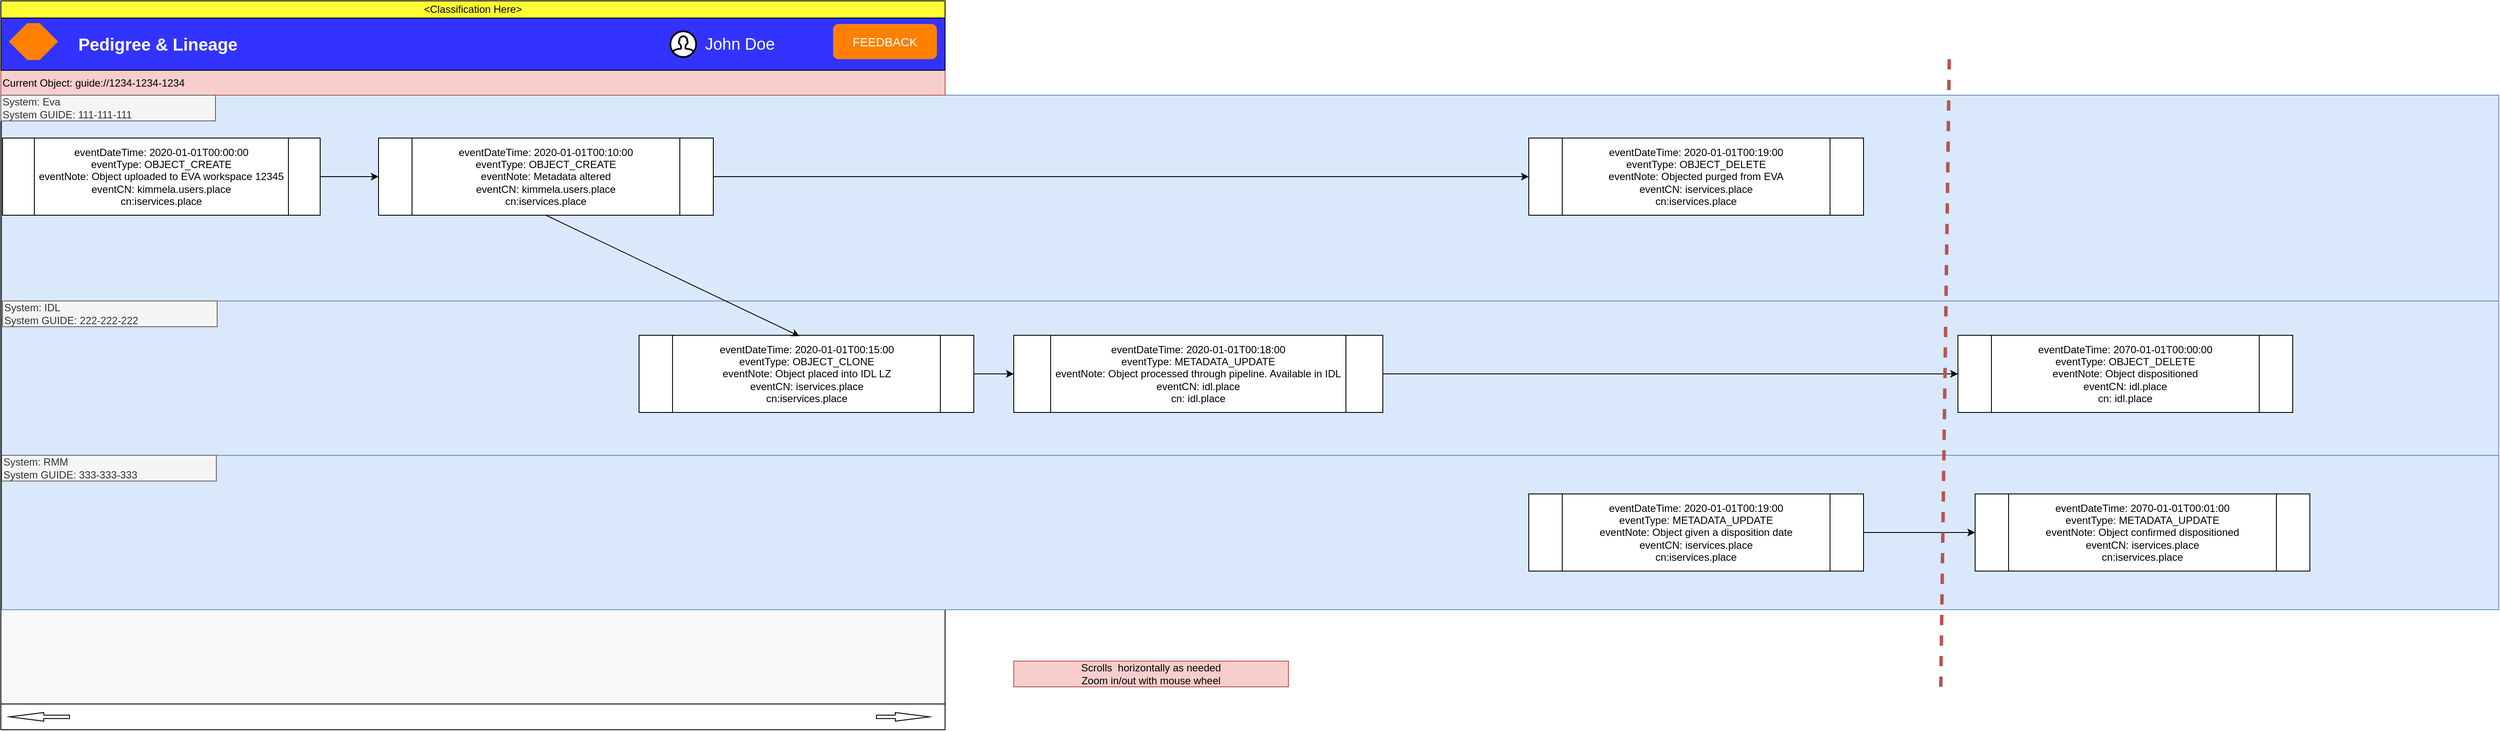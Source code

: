 <mxfile version="14.1.1" type="github" pages="2">
  <diagram id="gw-nH7AqX0yCH5nJFknN" name="P&amp;L Object Graph v1">
    <mxGraphModel dx="2062" dy="1122" grid="1" gridSize="10" guides="1" tooltips="1" connect="1" arrows="1" fold="1" page="1" pageScale="1" pageWidth="1100" pageHeight="850" math="0" shadow="0">
      <root>
        <mxCell id="0" />
        <mxCell id="1" parent="0" />
        <mxCell id="7uuyctCdXWxSft7hEXyN-4" value="" style="rounded=0;whiteSpace=wrap;html=1;fillColor=#F8F9FA;" vertex="1" parent="1">
          <mxGeometry y="81" width="814" height="49" as="geometry" />
        </mxCell>
        <mxCell id="7uuyctCdXWxSft7hEXyN-1" value="" style="rounded=0;whiteSpace=wrap;html=1;strokeColor=#000000;fillColor=#F8F9FA;" vertex="1" parent="1">
          <mxGeometry y="81" width="1100" height="769" as="geometry" />
        </mxCell>
        <mxCell id="e1uVuimV80QoNoGUXBjF-2" value="" style="rounded=0;whiteSpace=wrap;html=1;fillColor=#dae8fc;strokeColor=#6c8ebf;strokeWidth=1;" parent="1" vertex="1">
          <mxGeometry x="1" y="110" width="2909" height="240" as="geometry" />
        </mxCell>
        <mxCell id="e1uVuimV80QoNoGUXBjF-4" value="Current Object: guide://1234-1234-1234" style="text;html=1;strokeColor=#b85450;fillColor=#f8cecc;align=left;verticalAlign=middle;whiteSpace=wrap;rounded=0;" parent="1" vertex="1">
          <mxGeometry y="81" width="1100" height="29" as="geometry" />
        </mxCell>
        <mxCell id="7uuyctCdXWxSft7hEXyN-5" value="" style="rounded=0;whiteSpace=wrap;html=1;fillColor=#3333FF;" vertex="1" parent="1">
          <mxGeometry y="20" width="1100" height="61" as="geometry" />
        </mxCell>
        <mxCell id="7uuyctCdXWxSft7hEXyN-6" value="&lt;font style=&quot;font-size: 14px&quot;&gt;FEEDBACK&lt;/font&gt;" style="rounded=1;whiteSpace=wrap;html=1;fillColor=#FF8000;strokeColor=#FF8000;fontColor=#FFFFFF;" vertex="1" parent="1">
          <mxGeometry x="970" y="27.5" width="120" height="40" as="geometry" />
        </mxCell>
        <mxCell id="7uuyctCdXWxSft7hEXyN-7" value="" style="shape=image;html=1;verticalAlign=top;verticalLabelPosition=bottom;labelBackgroundColor=#ffffff;imageAspect=0;aspect=fixed;image=https://cdn3.iconfinder.com/data/icons/social-media-2125/78/bell-128.png;strokeColor=#FF8000;fillColor=#FF8000;fontColor=#FFFFFF;" vertex="1" parent="1">
          <mxGeometry x="920" y="28.5" width="37" height="37" as="geometry" />
        </mxCell>
        <mxCell id="7uuyctCdXWxSft7hEXyN-8" value="" style="whiteSpace=wrap;html=1;shape=mxgraph.basic.octagon2;align=center;verticalAlign=middle;dx=12;shadow=0;sketch=0;fontSize=20;fontColor=#808080;fillColor=#FF8000;strokeColor=#FF8000;" vertex="1" parent="1">
          <mxGeometry x="10" y="26.5" width="56" height="42" as="geometry" />
        </mxCell>
        <mxCell id="7uuyctCdXWxSft7hEXyN-9" value="Pedigree &amp;amp; Lineage" style="text;html=1;strokeColor=none;fillColor=none;align=center;verticalAlign=middle;whiteSpace=wrap;rounded=0;shadow=0;sketch=0;fontSize=20;fontColor=#FFFFFF;fontStyle=1" vertex="1" parent="1">
          <mxGeometry x="76" y="40" width="214" height="20" as="geometry" />
        </mxCell>
        <mxCell id="7uuyctCdXWxSft7hEXyN-10" value="" style="html=1;verticalLabelPosition=bottom;align=center;labelBackgroundColor=#ffffff;verticalAlign=top;strokeWidth=2;shadow=0;dashed=0;shape=mxgraph.ios7.icons.user;sketch=0;fontSize=20;fontColor=#FFFFFF;fillColor=#FFFFFF;" vertex="1" parent="1">
          <mxGeometry x="780" y="35.5" width="30" height="30" as="geometry" />
        </mxCell>
        <mxCell id="7uuyctCdXWxSft7hEXyN-11" value="John Doe" style="text;html=1;strokeColor=none;fillColor=none;align=center;verticalAlign=middle;whiteSpace=wrap;rounded=0;shadow=0;sketch=0;fontSize=19;fontColor=#FFFFFF;" vertex="1" parent="1">
          <mxGeometry x="814" y="40.5" width="94" height="20" as="geometry" />
        </mxCell>
        <mxCell id="7uuyctCdXWxSft7hEXyN-47" value="&amp;lt;Classification Here&amp;gt;" style="rounded=0;whiteSpace=wrap;html=1;shadow=0;sketch=0;fontSize=12;align=center;fillColor=#FFFF33;" vertex="1" parent="1">
          <mxGeometry width="1100" height="20" as="geometry" />
        </mxCell>
        <mxCell id="e1uVuimV80QoNoGUXBjF-1" value="eventDateTime: 2020-01-01T00:00:00&lt;br&gt;eventType: OBJECT_CREATE&lt;br&gt;eventNote: Object uploaded to EVA workspace 12345&lt;br&gt;eventCN: kimmela.users.place&lt;br&gt;cn:iservices.place" style="shape=process;whiteSpace=wrap;html=1;backgroundOutline=1;" parent="1" vertex="1">
          <mxGeometry x="2" y="160" width="370" height="90" as="geometry" />
        </mxCell>
        <mxCell id="e1uVuimV80QoNoGUXBjF-3" value="System: Eva&lt;br&gt;System GUIDE: 111-111-111" style="text;html=1;fillColor=#f5f5f5;align=left;verticalAlign=middle;whiteSpace=wrap;rounded=0;strokeColor=#666666;strokeWidth=1;fontColor=#333333;" parent="1" vertex="1">
          <mxGeometry y="110" width="250" height="30" as="geometry" />
        </mxCell>
        <mxCell id="7uuyctCdXWxSft7hEXyN-126" value="" style="rounded=0;whiteSpace=wrap;html=1;fillColor=#dae8fc;strokeColor=#6c8ebf;strokeWidth=1;" vertex="1" parent="1">
          <mxGeometry x="1" y="350" width="2909" height="180" as="geometry" />
        </mxCell>
        <mxCell id="7uuyctCdXWxSft7hEXyN-127" value="" style="rounded=0;whiteSpace=wrap;html=1;fillColor=#dae8fc;strokeColor=#6c8ebf;strokeWidth=1;" vertex="1" parent="1">
          <mxGeometry x="1" y="530" width="2909" height="180" as="geometry" />
        </mxCell>
        <mxCell id="7uuyctCdXWxSft7hEXyN-128" value="System: IDL&lt;br&gt;System GUIDE: 222-222-222" style="text;html=1;fillColor=#f5f5f5;align=left;verticalAlign=middle;whiteSpace=wrap;rounded=0;strokeColor=#666666;strokeWidth=1;fontColor=#333333;" vertex="1" parent="1">
          <mxGeometry x="2" y="350" width="250" height="30" as="geometry" />
        </mxCell>
        <mxCell id="7uuyctCdXWxSft7hEXyN-129" value="System: RMM&lt;br&gt;System GUIDE: 333-333-333" style="text;html=1;fillColor=#f5f5f5;align=left;verticalAlign=middle;whiteSpace=wrap;rounded=0;strokeColor=#666666;strokeWidth=1;fontColor=#333333;" vertex="1" parent="1">
          <mxGeometry x="1" y="530" width="250" height="30" as="geometry" />
        </mxCell>
        <mxCell id="7uuyctCdXWxSft7hEXyN-130" value="eventDateTime: 2020-01-01T00:10:00&lt;br&gt;eventType: OBJECT_CREATE&lt;br&gt;eventNote: Metadata altered&lt;br&gt;eventCN: kimmela.users.place&lt;br&gt;cn:iservices.place" style="shape=process;whiteSpace=wrap;html=1;backgroundOutline=1;strokeColor=#000000;strokeWidth=1;" vertex="1" parent="1">
          <mxGeometry x="440" y="160" width="390" height="90" as="geometry" />
        </mxCell>
        <mxCell id="7uuyctCdXWxSft7hEXyN-131" value="" style="endArrow=classic;html=1;exitX=1;exitY=0.5;exitDx=0;exitDy=0;entryX=0;entryY=0.5;entryDx=0;entryDy=0;" edge="1" parent="1" source="e1uVuimV80QoNoGUXBjF-1" target="7uuyctCdXWxSft7hEXyN-130">
          <mxGeometry width="50" height="50" relative="1" as="geometry">
            <mxPoint x="780" y="450" as="sourcePoint" />
            <mxPoint x="830" y="400" as="targetPoint" />
          </mxGeometry>
        </mxCell>
        <mxCell id="7uuyctCdXWxSft7hEXyN-132" value="eventDateTime: 2020-01-01T00:15:00&lt;br&gt;eventType: OBJECT_CLONE&lt;br&gt;eventNote: Object placed into IDL LZ&lt;br&gt;eventCN: iservices.place&lt;br&gt;cn:iservices.place" style="shape=process;whiteSpace=wrap;html=1;backgroundOutline=1;strokeColor=#000000;strokeWidth=1;" vertex="1" parent="1">
          <mxGeometry x="743.5" y="390" width="390" height="90" as="geometry" />
        </mxCell>
        <mxCell id="7uuyctCdXWxSft7hEXyN-133" value="" style="endArrow=classic;html=1;exitX=0.5;exitY=1;exitDx=0;exitDy=0;entryX=0.479;entryY=0.011;entryDx=0;entryDy=0;entryPerimeter=0;" edge="1" parent="1" source="7uuyctCdXWxSft7hEXyN-130" target="7uuyctCdXWxSft7hEXyN-132">
          <mxGeometry width="50" height="50" relative="1" as="geometry">
            <mxPoint x="610" y="310" as="sourcePoint" />
            <mxPoint x="660" y="260" as="targetPoint" />
          </mxGeometry>
        </mxCell>
        <mxCell id="7uuyctCdXWxSft7hEXyN-134" value="" style="rounded=0;whiteSpace=wrap;html=1;strokeColor=#000000;strokeWidth=1;" vertex="1" parent="1">
          <mxGeometry y="820" width="1100" height="30" as="geometry" />
        </mxCell>
        <mxCell id="7uuyctCdXWxSft7hEXyN-135" value="eventDateTime: 2020-01-01T00:19:00&lt;br&gt;eventType: OBJECT_DELETE&lt;br&gt;eventNote: Objected purged from EVA&lt;br&gt;eventCN: iservices.place&lt;br&gt;cn:iservices.place" style="shape=process;whiteSpace=wrap;html=1;backgroundOutline=1;strokeColor=#000000;strokeWidth=1;" vertex="1" parent="1">
          <mxGeometry x="1780" y="160" width="390" height="90" as="geometry" />
        </mxCell>
        <mxCell id="7uuyctCdXWxSft7hEXyN-136" value="" style="endArrow=classic;html=1;exitX=1;exitY=0.5;exitDx=0;exitDy=0;" edge="1" parent="1" source="7uuyctCdXWxSft7hEXyN-130" target="7uuyctCdXWxSft7hEXyN-135">
          <mxGeometry width="50" height="50" relative="1" as="geometry">
            <mxPoint x="850" y="330" as="sourcePoint" />
            <mxPoint x="900" y="280" as="targetPoint" />
          </mxGeometry>
        </mxCell>
        <mxCell id="7uuyctCdXWxSft7hEXyN-137" value="" style="html=1;shadow=0;dashed=0;align=center;verticalAlign=middle;shape=mxgraph.arrows2.arrow;dy=0.6;dx=40;notch=0;strokeColor=#000000;strokeWidth=1;" vertex="1" parent="1">
          <mxGeometry x="1020" y="830" width="62" height="10" as="geometry" />
        </mxCell>
        <mxCell id="7uuyctCdXWxSft7hEXyN-138" value="" style="html=1;shadow=0;dashed=0;align=center;verticalAlign=middle;shape=mxgraph.arrows2.arrow;dy=0.6;dx=40;flipH=1;notch=0;strokeColor=#000000;strokeWidth=1;" vertex="1" parent="1">
          <mxGeometry x="10" y="830" width="70" height="10" as="geometry" />
        </mxCell>
        <mxCell id="YLCD8irVW3s0nrWlDEmW-3" value="Scrolls&amp;nbsp; horizontally as needed&lt;br&gt;Zoom in/out with mouse wheel" style="text;html=1;strokeColor=#b85450;fillColor=#f8cecc;align=center;verticalAlign=middle;whiteSpace=wrap;rounded=0;" vertex="1" parent="1">
          <mxGeometry x="1180" y="770" width="320" height="30" as="geometry" />
        </mxCell>
        <mxCell id="YLCD8irVW3s0nrWlDEmW-4" value="eventDateTime: 2020-01-01T00:18:00&lt;br&gt;eventType: METADATA_UPDATE&lt;br&gt;eventNote: Object processed through pipeline. Available in IDL&lt;br&gt;eventCN: idl.place&lt;br&gt;cn: idl.place" style="shape=process;whiteSpace=wrap;html=1;backgroundOutline=1;strokeColor=#000000;strokeWidth=1;" vertex="1" parent="1">
          <mxGeometry x="1180" y="390" width="430" height="90" as="geometry" />
        </mxCell>
        <mxCell id="YLCD8irVW3s0nrWlDEmW-6" value="" style="endArrow=classic;html=1;exitX=1;exitY=0.5;exitDx=0;exitDy=0;entryX=0;entryY=0.5;entryDx=0;entryDy=0;" edge="1" parent="1" source="7uuyctCdXWxSft7hEXyN-132" target="YLCD8irVW3s0nrWlDEmW-4">
          <mxGeometry width="50" height="50" relative="1" as="geometry">
            <mxPoint x="2260" y="480" as="sourcePoint" />
            <mxPoint x="2310" y="430" as="targetPoint" />
          </mxGeometry>
        </mxCell>
        <mxCell id="YLCD8irVW3s0nrWlDEmW-7" value="eventDateTime: 2020-01-01T00:19:00&lt;br&gt;eventType: METADATA_UPDATE&lt;br&gt;eventNote: Object given a disposition date&lt;br&gt;eventCN: iservices.place&lt;br&gt;cn:iservices.place" style="shape=process;whiteSpace=wrap;html=1;backgroundOutline=1;strokeColor=#000000;strokeWidth=1;" vertex="1" parent="1">
          <mxGeometry x="1780" y="575" width="390" height="90" as="geometry" />
        </mxCell>
        <mxCell id="YLCD8irVW3s0nrWlDEmW-8" value="eventDateTime: 2070-01-01T00:00:00&lt;br&gt;eventType: OBJECT_DELETE&lt;br&gt;eventNote: Object dispositioned&lt;br&gt;eventCN: idl.place&lt;br&gt;cn: idl.place" style="shape=process;whiteSpace=wrap;html=1;backgroundOutline=1;strokeColor=#000000;strokeWidth=1;" vertex="1" parent="1">
          <mxGeometry x="2280" y="390" width="390" height="90" as="geometry" />
        </mxCell>
        <mxCell id="YLCD8irVW3s0nrWlDEmW-9" value="" style="endArrow=classic;html=1;exitX=1;exitY=0.5;exitDx=0;exitDy=0;entryX=0;entryY=0.5;entryDx=0;entryDy=0;" edge="1" parent="1" source="YLCD8irVW3s0nrWlDEmW-4" target="YLCD8irVW3s0nrWlDEmW-8">
          <mxGeometry width="50" height="50" relative="1" as="geometry">
            <mxPoint x="1750" y="470" as="sourcePoint" />
            <mxPoint x="1800" y="420" as="targetPoint" />
          </mxGeometry>
        </mxCell>
        <mxCell id="YLCD8irVW3s0nrWlDEmW-10" value="eventDateTime: 2070-01-01T00:01:00&lt;br&gt;eventType: METADATA_UPDATE&lt;br&gt;eventNote: Object confirmed dispositioned&lt;br&gt;eventCN: iservices.place&lt;br&gt;cn:iservices.place" style="shape=process;whiteSpace=wrap;html=1;backgroundOutline=1;strokeColor=#000000;strokeWidth=1;" vertex="1" parent="1">
          <mxGeometry x="2300" y="575" width="390" height="90" as="geometry" />
        </mxCell>
        <mxCell id="YLCD8irVW3s0nrWlDEmW-11" value="" style="endArrow=classic;html=1;exitX=1;exitY=0.5;exitDx=0;exitDy=0;entryX=0;entryY=0.5;entryDx=0;entryDy=0;" edge="1" parent="1" source="YLCD8irVW3s0nrWlDEmW-7" target="YLCD8irVW3s0nrWlDEmW-10">
          <mxGeometry width="50" height="50" relative="1" as="geometry">
            <mxPoint x="2210" y="640" as="sourcePoint" />
            <mxPoint x="2260" y="590" as="targetPoint" />
          </mxGeometry>
        </mxCell>
        <mxCell id="YLCD8irVW3s0nrWlDEmW-13" value="" style="endArrow=none;dashed=1;html=1;fillColor=#f8cecc;strokeColor=#b85450;jumpSize=6;endSize=6;strokeWidth=4;" edge="1" parent="1">
          <mxGeometry width="50" height="50" relative="1" as="geometry">
            <mxPoint x="2260" y="800" as="sourcePoint" />
            <mxPoint x="2270" y="60" as="targetPoint" />
          </mxGeometry>
        </mxCell>
      </root>
    </mxGraphModel>
  </diagram>
  <diagram id="0S-s5jfW5r994tFWpWN-" name="P&amp;L Object Graph v2">
    <mxGraphModel dx="2062" dy="1122" grid="1" gridSize="10" guides="1" tooltips="1" connect="1" arrows="1" fold="1" page="1" pageScale="1" pageWidth="1100" pageHeight="850" math="0" shadow="0">
      <root>
        <mxCell id="e8TOH1R6l0VZHEpr9sID-0" />
        <mxCell id="e8TOH1R6l0VZHEpr9sID-1" parent="e8TOH1R6l0VZHEpr9sID-0" />
      </root>
    </mxGraphModel>
  </diagram>
</mxfile>
